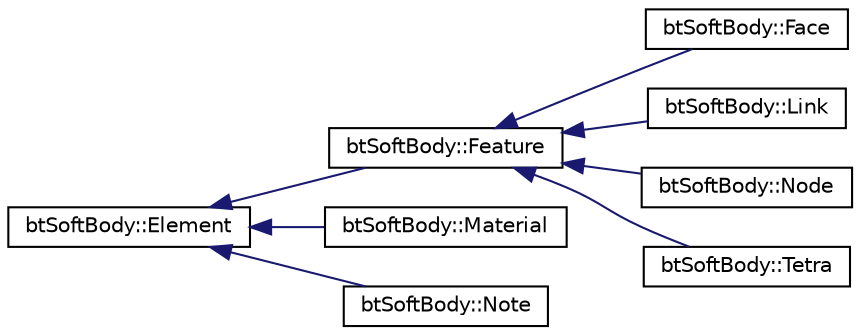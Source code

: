 digraph G
{
  edge [fontname="Helvetica",fontsize="10",labelfontname="Helvetica",labelfontsize="10"];
  node [fontname="Helvetica",fontsize="10",shape=record];
  rankdir=LR;
  Node1 [label="btSoftBody::Element",height=0.2,width=0.4,color="black", fillcolor="white", style="filled",URL="$d5/dc1/structbtSoftBody_1_1Element.html"];
  Node1 -> Node2 [dir=back,color="midnightblue",fontsize="10",style="solid",fontname="Helvetica"];
  Node2 [label="btSoftBody::Feature",height=0.2,width=0.4,color="black", fillcolor="white", style="filled",URL="$de/d54/structbtSoftBody_1_1Feature.html"];
  Node2 -> Node3 [dir=back,color="midnightblue",fontsize="10",style="solid",fontname="Helvetica"];
  Node3 [label="btSoftBody::Face",height=0.2,width=0.4,color="black", fillcolor="white", style="filled",URL="$d1/d7b/structbtSoftBody_1_1Face.html"];
  Node2 -> Node4 [dir=back,color="midnightblue",fontsize="10",style="solid",fontname="Helvetica"];
  Node4 [label="btSoftBody::Link",height=0.2,width=0.4,color="black", fillcolor="white", style="filled",URL="$da/d34/structbtSoftBody_1_1Link.html"];
  Node2 -> Node5 [dir=back,color="midnightblue",fontsize="10",style="solid",fontname="Helvetica"];
  Node5 [label="btSoftBody::Node",height=0.2,width=0.4,color="black", fillcolor="white", style="filled",URL="$d3/d07/structbtSoftBody_1_1Node.html"];
  Node2 -> Node6 [dir=back,color="midnightblue",fontsize="10",style="solid",fontname="Helvetica"];
  Node6 [label="btSoftBody::Tetra",height=0.2,width=0.4,color="black", fillcolor="white", style="filled",URL="$dd/d7d/structbtSoftBody_1_1Tetra.html"];
  Node1 -> Node7 [dir=back,color="midnightblue",fontsize="10",style="solid",fontname="Helvetica"];
  Node7 [label="btSoftBody::Material",height=0.2,width=0.4,color="black", fillcolor="white", style="filled",URL="$d2/dea/structbtSoftBody_1_1Material.html"];
  Node1 -> Node8 [dir=back,color="midnightblue",fontsize="10",style="solid",fontname="Helvetica"];
  Node8 [label="btSoftBody::Note",height=0.2,width=0.4,color="black", fillcolor="white", style="filled",URL="$de/d50/structbtSoftBody_1_1Note.html"];
}
